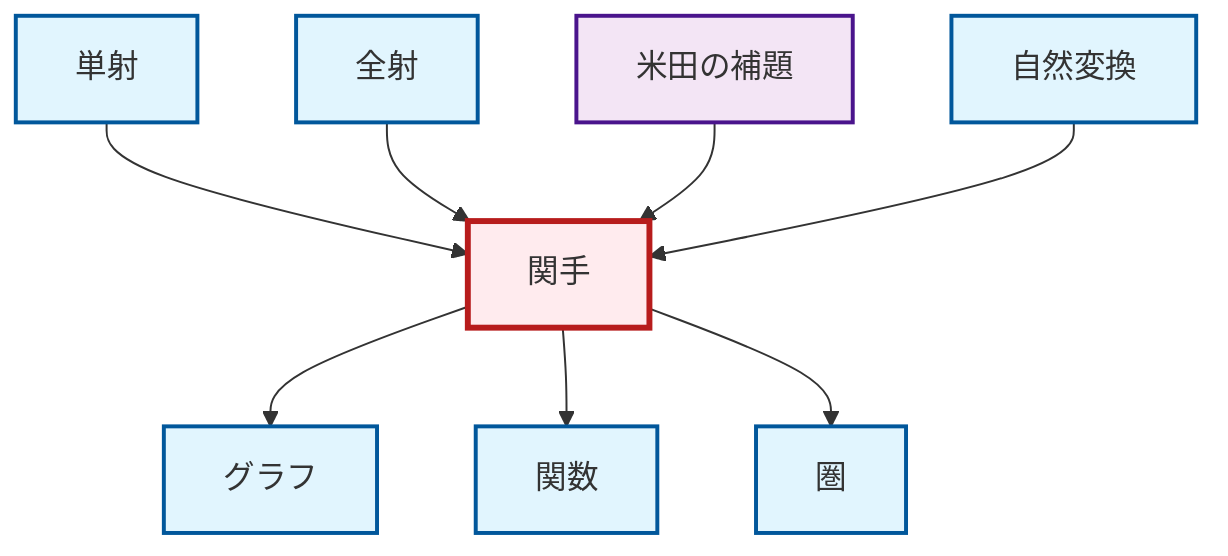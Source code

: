graph TD
    classDef definition fill:#e1f5fe,stroke:#01579b,stroke-width:2px
    classDef theorem fill:#f3e5f5,stroke:#4a148c,stroke-width:2px
    classDef axiom fill:#fff3e0,stroke:#e65100,stroke-width:2px
    classDef example fill:#e8f5e9,stroke:#1b5e20,stroke-width:2px
    classDef current fill:#ffebee,stroke:#b71c1c,stroke-width:3px
    def-graph["グラフ"]:::definition
    def-monomorphism["単射"]:::definition
    def-functor["関手"]:::definition
    def-natural-transformation["自然変換"]:::definition
    def-function["関数"]:::definition
    def-category["圏"]:::definition
    thm-yoneda["米田の補題"]:::theorem
    def-epimorphism["全射"]:::definition
    def-functor --> def-graph
    def-monomorphism --> def-functor
    def-epimorphism --> def-functor
    def-functor --> def-function
    def-functor --> def-category
    thm-yoneda --> def-functor
    def-natural-transformation --> def-functor
    class def-functor current